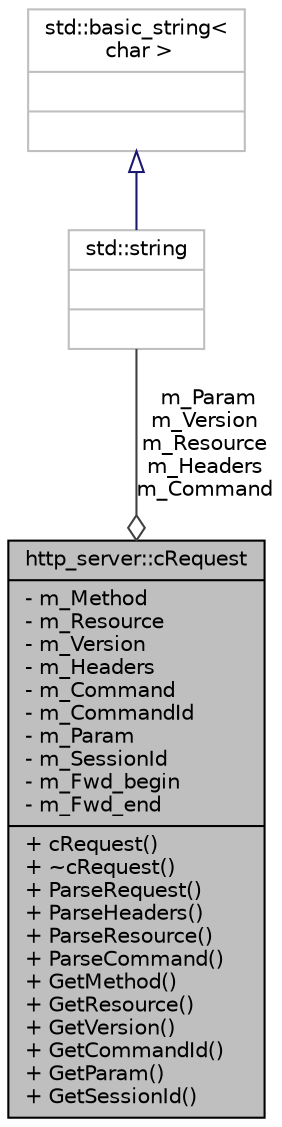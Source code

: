 digraph G
{
  edge [fontname="Helvetica",fontsize="10",labelfontname="Helvetica",labelfontsize="10"];
  node [fontname="Helvetica",fontsize="10",shape=record];
  Node1 [label="{http_server::cRequest\n|- m_Method\l- m_Resource\l- m_Version\l- m_Headers\l- m_Command\l- m_CommandId\l- m_Param\l- m_SessionId\l- m_Fwd_begin\l- m_Fwd_end\l|+ cRequest()\l+ ~cRequest()\l+ ParseRequest()\l+ ParseHeaders()\l+ ParseResource()\l+ ParseCommand()\l+ GetMethod()\l+ GetResource()\l+ GetVersion()\l+ GetCommandId()\l+ GetParam()\l+ GetSessionId()\l}",height=0.2,width=0.4,color="black", fillcolor="grey75", style="filled" fontcolor="black"];
  Node2 -> Node1 [color="grey25",fontsize="10",style="solid",label=" m_Param\nm_Version\nm_Resource\nm_Headers\nm_Command" ,arrowhead="odiamond",fontname="Helvetica"];
  Node2 [label="{std::string\n||}",height=0.2,width=0.4,color="grey75", fillcolor="white", style="filled",tooltip="STL class."];
  Node3 -> Node2 [dir="back",color="midnightblue",fontsize="10",style="solid",arrowtail="onormal",fontname="Helvetica"];
  Node3 [label="{std::basic_string\<\l char \>\n||}",height=0.2,width=0.4,color="grey75", fillcolor="white", style="filled",tooltip="STL class."];
}
